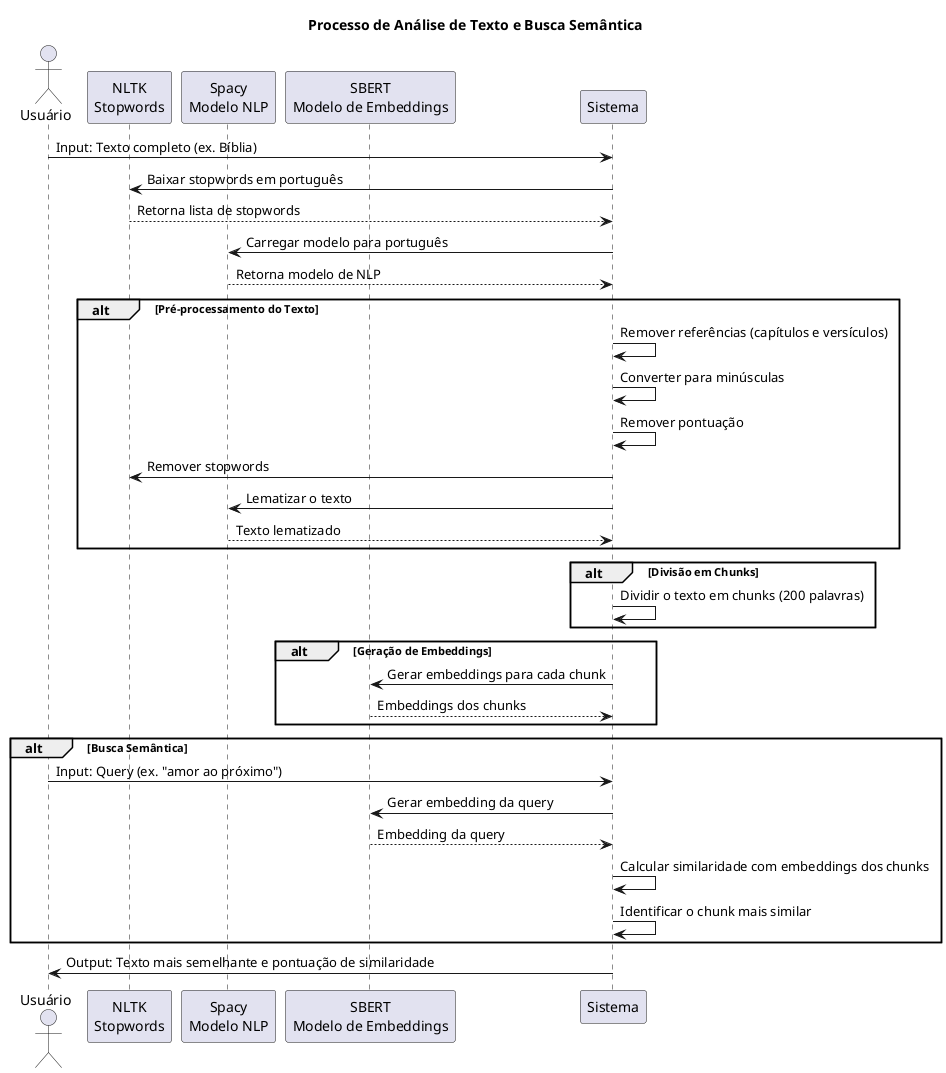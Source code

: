 @startuml teste
title Processo de Análise de Texto e Busca Semântica

actor Usuário
participant "NLTK\nStopwords" as Stopwords
participant "Spacy\nModelo NLP" as Spacy
participant "SBERT\nModelo de Embeddings" as SBERT

Usuário -> "Sistema": Input: Texto completo (ex. Bíblia)
"Sistema" -> Stopwords: Baixar stopwords em português
Stopwords --> "Sistema": Retorna lista de stopwords
"Sistema" -> Spacy: Carregar modelo para português
Spacy --> "Sistema": Retorna modelo de NLP

alt Pré-processamento do Texto
    "Sistema" -> "Sistema": Remover referências (capítulos e versículos)
    "Sistema" -> "Sistema": Converter para minúsculas
    "Sistema" -> "Sistema": Remover pontuação
    "Sistema" -> Stopwords: Remover stopwords
    "Sistema" -> Spacy: Lematizar o texto
    Spacy --> "Sistema": Texto lematizado
end

alt Divisão em Chunks
    "Sistema" -> "Sistema": Dividir o texto em chunks (200 palavras)
end

alt Geração de Embeddings
    "Sistema" -> SBERT: Gerar embeddings para cada chunk
    SBERT --> "Sistema": Embeddings dos chunks
end

alt Busca Semântica
    Usuário -> "Sistema": Input: Query (ex. "amor ao próximo")
    "Sistema" -> SBERT: Gerar embedding da query
    SBERT --> "Sistema": Embedding da query
    "Sistema" -> "Sistema": Calcular similaridade com embeddings dos chunks
    "Sistema" -> "Sistema": Identificar o chunk mais similar
end

"Sistema" -> Usuário: Output: Texto mais semelhante e pontuação de similaridade

@enduml
